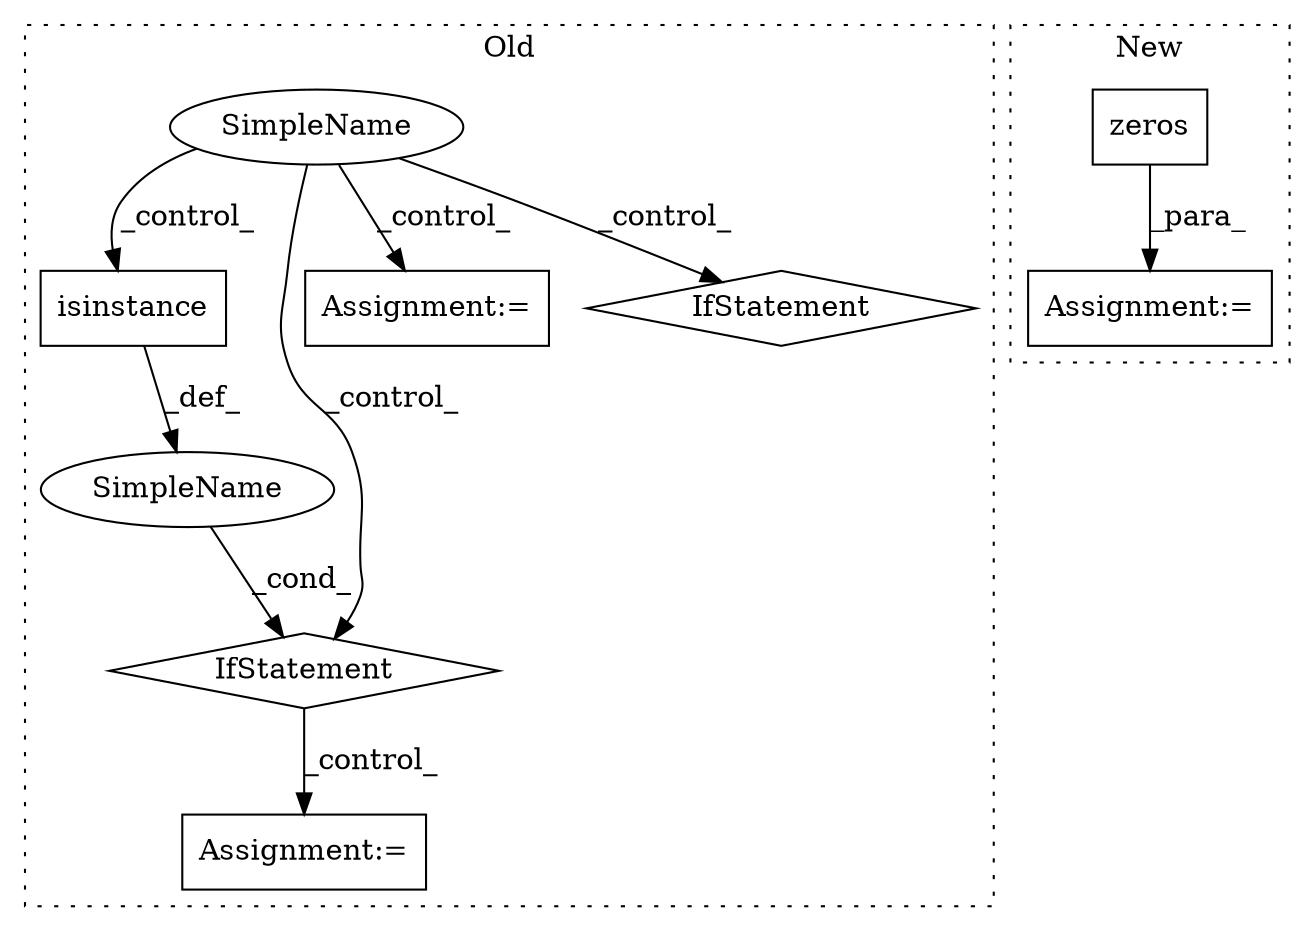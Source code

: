 digraph G {
subgraph cluster0 {
1 [label="isinstance" a="32" s="6038,6074" l="11,1" shape="box"];
4 [label="IfStatement" a="25" s="6034,6075" l="4,2" shape="diamond"];
5 [label="SimpleName" a="42" s="" l="" shape="ellipse"];
6 [label="Assignment:=" a="7" s="6096" l="1" shape="box"];
7 [label="SimpleName" a="42" s="" l="" shape="ellipse"];
8 [label="Assignment:=" a="7" s="5914" l="4" shape="box"];
9 [label="IfStatement" a="25" s="6135,6165" l="4,2" shape="diamond"];
label = "Old";
style="dotted";
}
subgraph cluster1 {
2 [label="zeros" a="32" s="5834,5847" l="6,1" shape="box"];
3 [label="Assignment:=" a="7" s="5809" l="14" shape="box"];
label = "New";
style="dotted";
}
1 -> 5 [label="_def_"];
2 -> 3 [label="_para_"];
4 -> 6 [label="_control_"];
5 -> 4 [label="_cond_"];
7 -> 8 [label="_control_"];
7 -> 4 [label="_control_"];
7 -> 9 [label="_control_"];
7 -> 1 [label="_control_"];
}